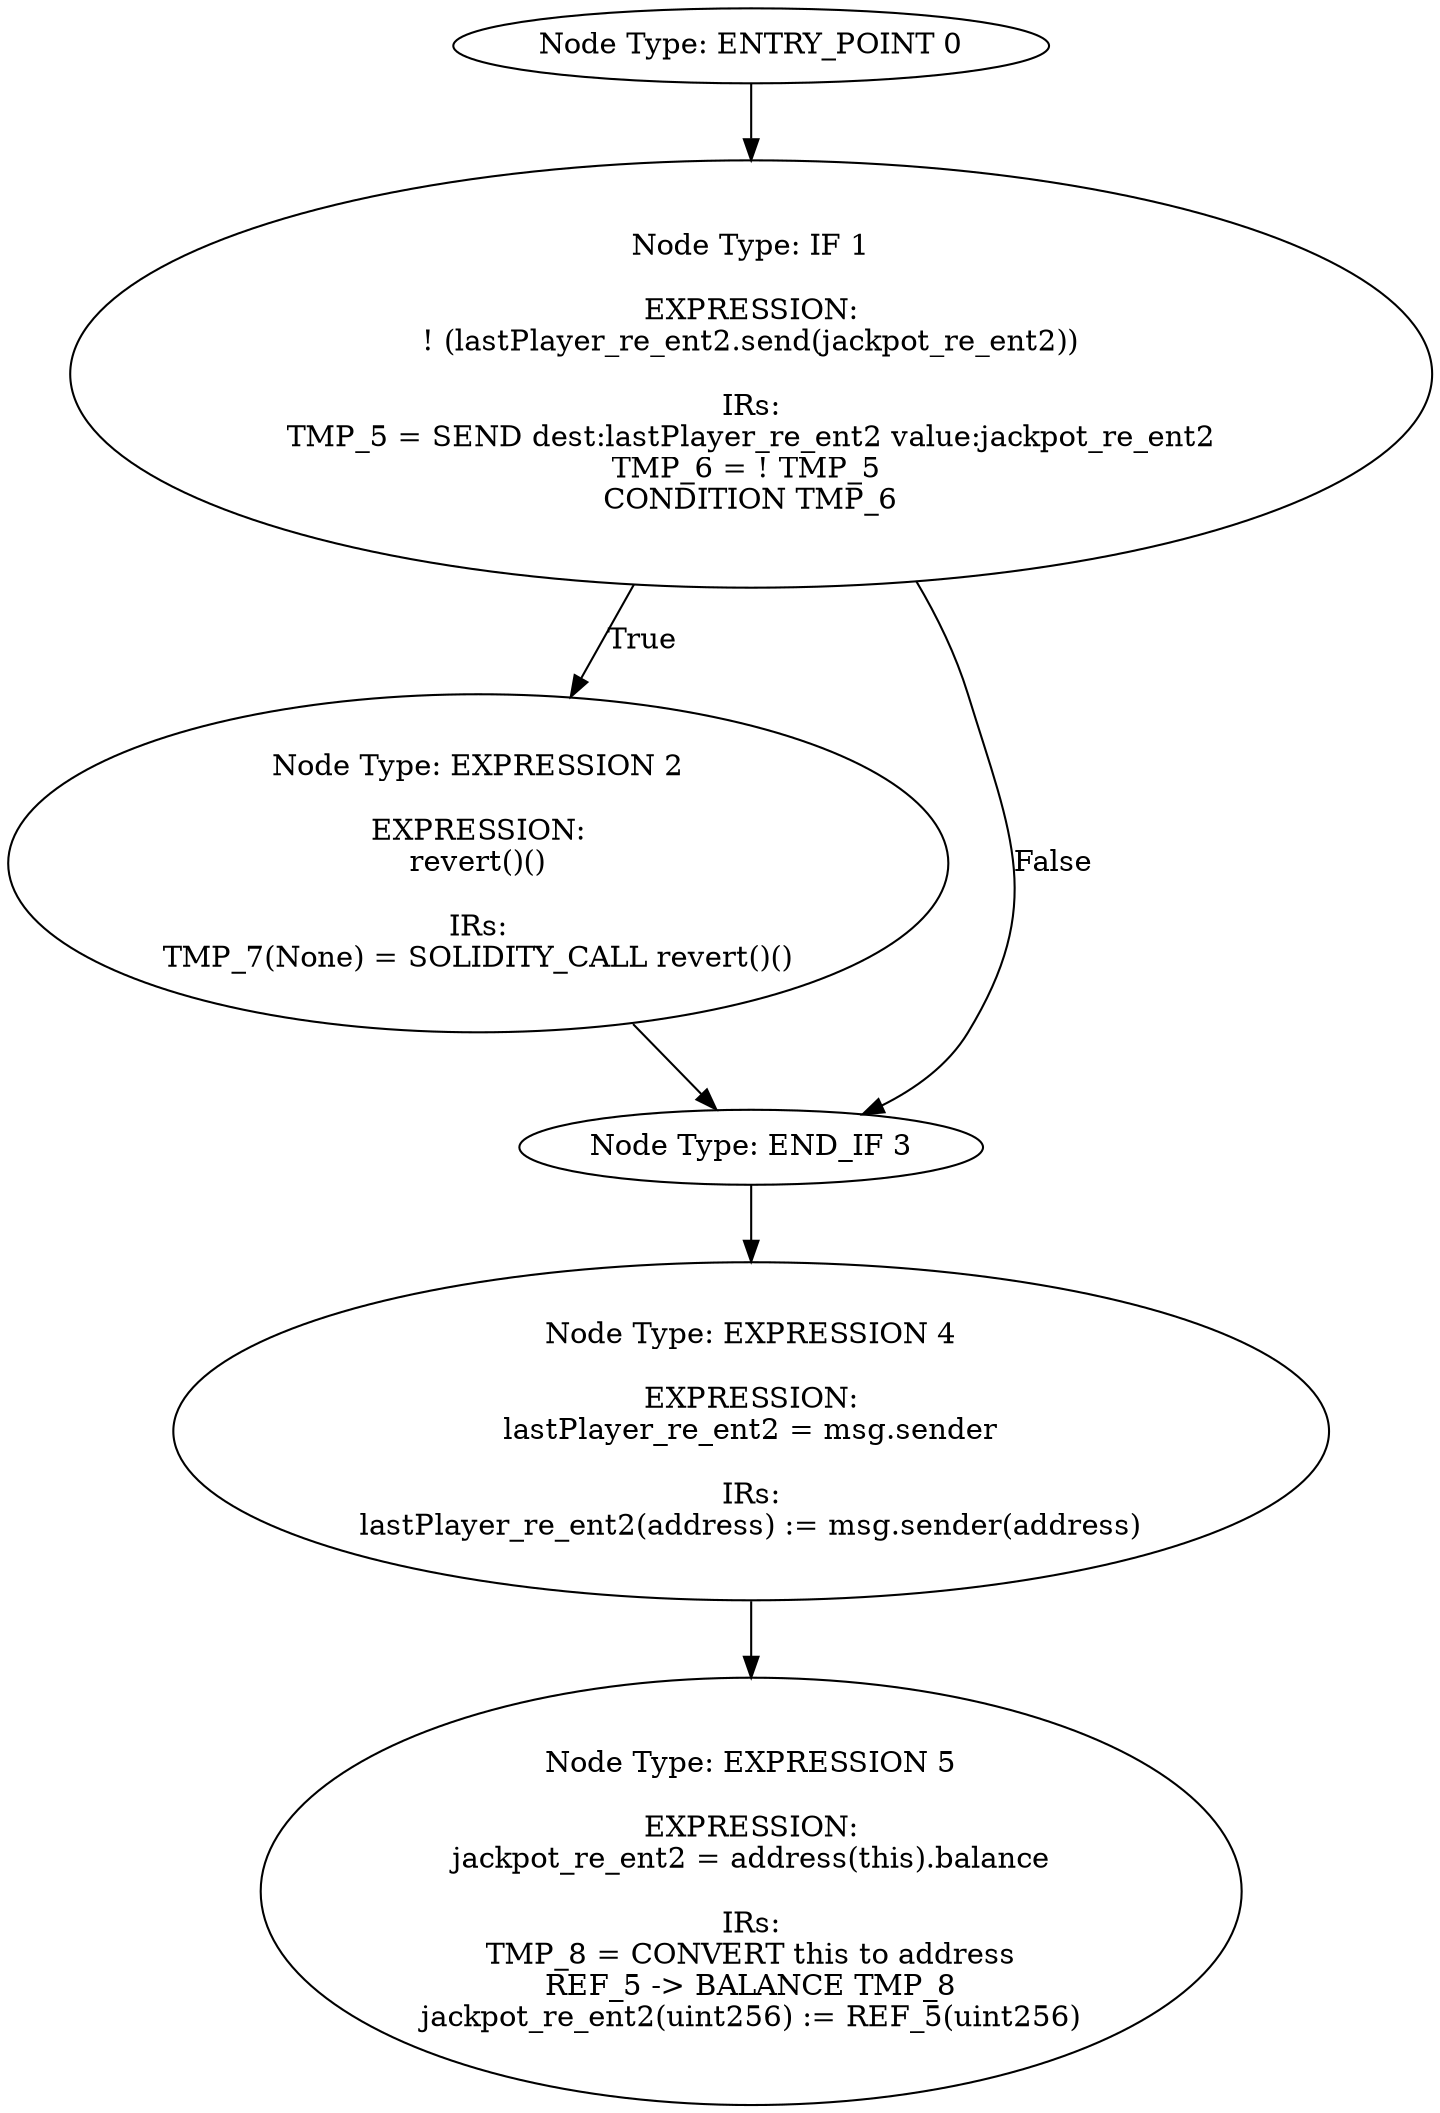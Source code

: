 digraph{
0[label="Node Type: ENTRY_POINT 0
"];
0->1;
1[label="Node Type: IF 1

EXPRESSION:
! (lastPlayer_re_ent2.send(jackpot_re_ent2))

IRs:
TMP_5 = SEND dest:lastPlayer_re_ent2 value:jackpot_re_ent2
TMP_6 = ! TMP_5 
CONDITION TMP_6"];
1->2[label="True"];
1->3[label="False"];
2[label="Node Type: EXPRESSION 2

EXPRESSION:
revert()()

IRs:
TMP_7(None) = SOLIDITY_CALL revert()()"];
2->3;
3[label="Node Type: END_IF 3
"];
3->4;
4[label="Node Type: EXPRESSION 4

EXPRESSION:
lastPlayer_re_ent2 = msg.sender

IRs:
lastPlayer_re_ent2(address) := msg.sender(address)"];
4->5;
5[label="Node Type: EXPRESSION 5

EXPRESSION:
jackpot_re_ent2 = address(this).balance

IRs:
TMP_8 = CONVERT this to address
REF_5 -> BALANCE TMP_8
jackpot_re_ent2(uint256) := REF_5(uint256)"];
}
